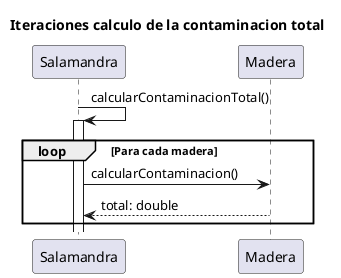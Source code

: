 @startuml
title "Iteraciones calculo de la contaminacion total"
Salamandra -> Salamandra++: calcularContaminacionTotal()
loop Para cada madera
    Salamandra -> Madera: calcularContaminacion()
    Madera --> Salamandra: total: double
end
@enduml